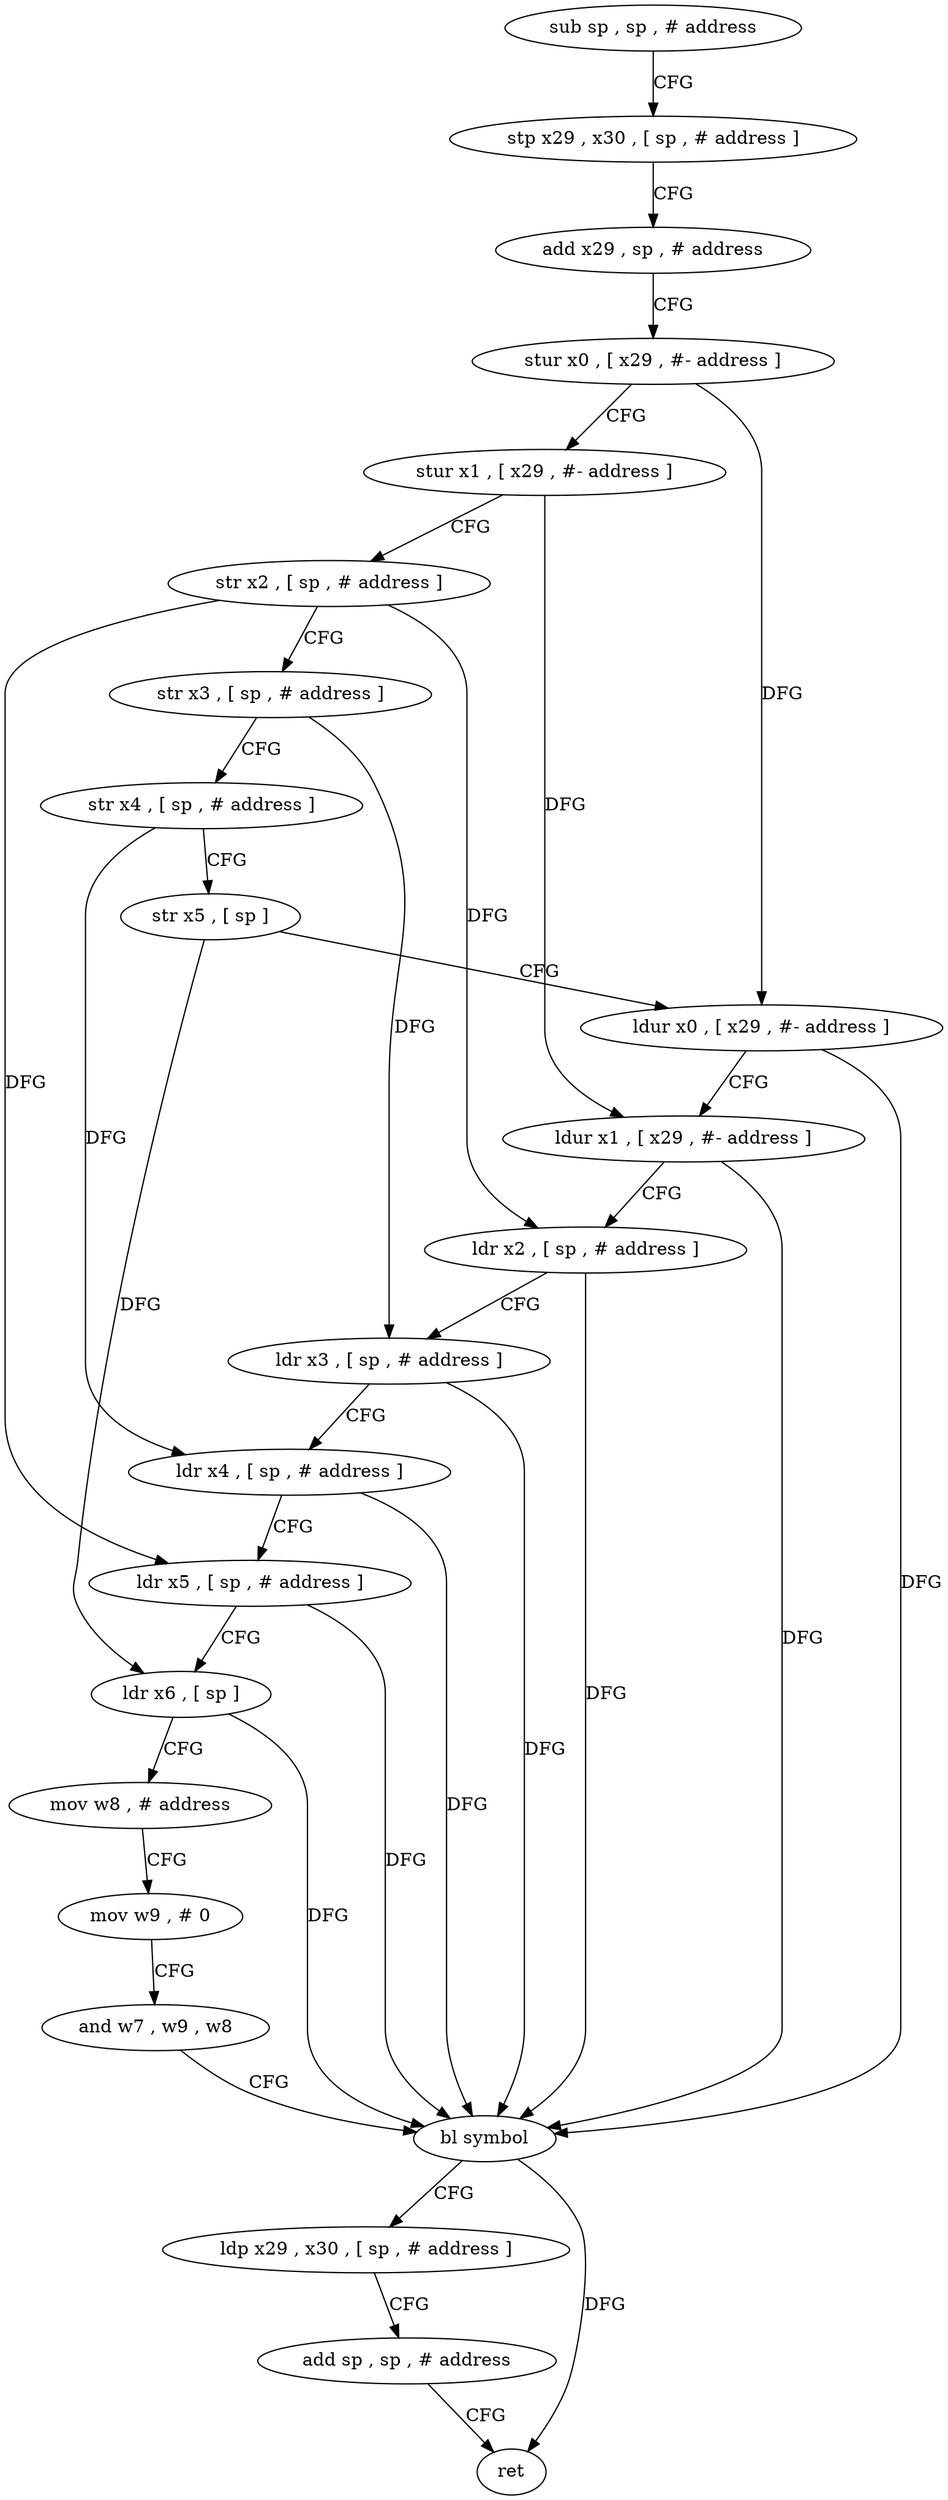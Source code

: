 digraph "func" {
"4234612" [label = "sub sp , sp , # address" ]
"4234616" [label = "stp x29 , x30 , [ sp , # address ]" ]
"4234620" [label = "add x29 , sp , # address" ]
"4234624" [label = "stur x0 , [ x29 , #- address ]" ]
"4234628" [label = "stur x1 , [ x29 , #- address ]" ]
"4234632" [label = "str x2 , [ sp , # address ]" ]
"4234636" [label = "str x3 , [ sp , # address ]" ]
"4234640" [label = "str x4 , [ sp , # address ]" ]
"4234644" [label = "str x5 , [ sp ]" ]
"4234648" [label = "ldur x0 , [ x29 , #- address ]" ]
"4234652" [label = "ldur x1 , [ x29 , #- address ]" ]
"4234656" [label = "ldr x2 , [ sp , # address ]" ]
"4234660" [label = "ldr x3 , [ sp , # address ]" ]
"4234664" [label = "ldr x4 , [ sp , # address ]" ]
"4234668" [label = "ldr x5 , [ sp , # address ]" ]
"4234672" [label = "ldr x6 , [ sp ]" ]
"4234676" [label = "mov w8 , # address" ]
"4234680" [label = "mov w9 , # 0" ]
"4234684" [label = "and w7 , w9 , w8" ]
"4234688" [label = "bl symbol" ]
"4234692" [label = "ldp x29 , x30 , [ sp , # address ]" ]
"4234696" [label = "add sp , sp , # address" ]
"4234700" [label = "ret" ]
"4234612" -> "4234616" [ label = "CFG" ]
"4234616" -> "4234620" [ label = "CFG" ]
"4234620" -> "4234624" [ label = "CFG" ]
"4234624" -> "4234628" [ label = "CFG" ]
"4234624" -> "4234648" [ label = "DFG" ]
"4234628" -> "4234632" [ label = "CFG" ]
"4234628" -> "4234652" [ label = "DFG" ]
"4234632" -> "4234636" [ label = "CFG" ]
"4234632" -> "4234656" [ label = "DFG" ]
"4234632" -> "4234668" [ label = "DFG" ]
"4234636" -> "4234640" [ label = "CFG" ]
"4234636" -> "4234660" [ label = "DFG" ]
"4234640" -> "4234644" [ label = "CFG" ]
"4234640" -> "4234664" [ label = "DFG" ]
"4234644" -> "4234648" [ label = "CFG" ]
"4234644" -> "4234672" [ label = "DFG" ]
"4234648" -> "4234652" [ label = "CFG" ]
"4234648" -> "4234688" [ label = "DFG" ]
"4234652" -> "4234656" [ label = "CFG" ]
"4234652" -> "4234688" [ label = "DFG" ]
"4234656" -> "4234660" [ label = "CFG" ]
"4234656" -> "4234688" [ label = "DFG" ]
"4234660" -> "4234664" [ label = "CFG" ]
"4234660" -> "4234688" [ label = "DFG" ]
"4234664" -> "4234668" [ label = "CFG" ]
"4234664" -> "4234688" [ label = "DFG" ]
"4234668" -> "4234672" [ label = "CFG" ]
"4234668" -> "4234688" [ label = "DFG" ]
"4234672" -> "4234676" [ label = "CFG" ]
"4234672" -> "4234688" [ label = "DFG" ]
"4234676" -> "4234680" [ label = "CFG" ]
"4234680" -> "4234684" [ label = "CFG" ]
"4234684" -> "4234688" [ label = "CFG" ]
"4234688" -> "4234692" [ label = "CFG" ]
"4234688" -> "4234700" [ label = "DFG" ]
"4234692" -> "4234696" [ label = "CFG" ]
"4234696" -> "4234700" [ label = "CFG" ]
}
